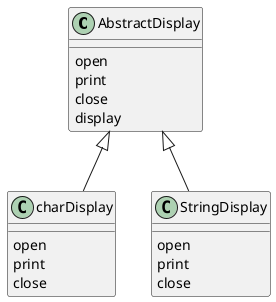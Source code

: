 @startuml

class AbstractDisplay {
    {method} open
    {method} print
    {method} close
    {method} display
}

class charDisplay {
    {method} open
    {method} print
    {method} close
}
class StringDisplay {
    {method} open
    {method} print
    {method} close
}

AbstractDisplay <|-- charDisplay
AbstractDisplay <|-- StringDisplay

@enduml